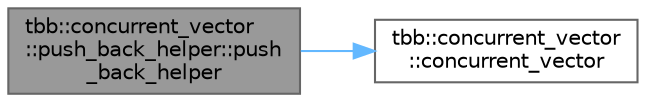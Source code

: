 digraph "tbb::concurrent_vector::push_back_helper::push_back_helper"
{
 // LATEX_PDF_SIZE
  bgcolor="transparent";
  edge [fontname=Helvetica,fontsize=10,labelfontname=Helvetica,labelfontsize=10];
  node [fontname=Helvetica,fontsize=10,shape=box,height=0.2,width=0.4];
  rankdir="LR";
  Node1 [id="Node000001",label="tbb::concurrent_vector\l::push_back_helper::push\l_back_helper",height=0.2,width=0.4,color="gray40", fillcolor="grey60", style="filled", fontcolor="black",tooltip=" "];
  Node1 -> Node2 [id="edge1_Node000001_Node000002",color="steelblue1",style="solid",tooltip=" "];
  Node2 [id="Node000002",label="tbb::concurrent_vector\l::concurrent_vector",height=0.2,width=0.4,color="grey40", fillcolor="white", style="filled",URL="$classtbb_1_1concurrent__vector.html#af063f99de453079891c5a9e7e04ac633",tooltip="Construct empty vector."];
}

